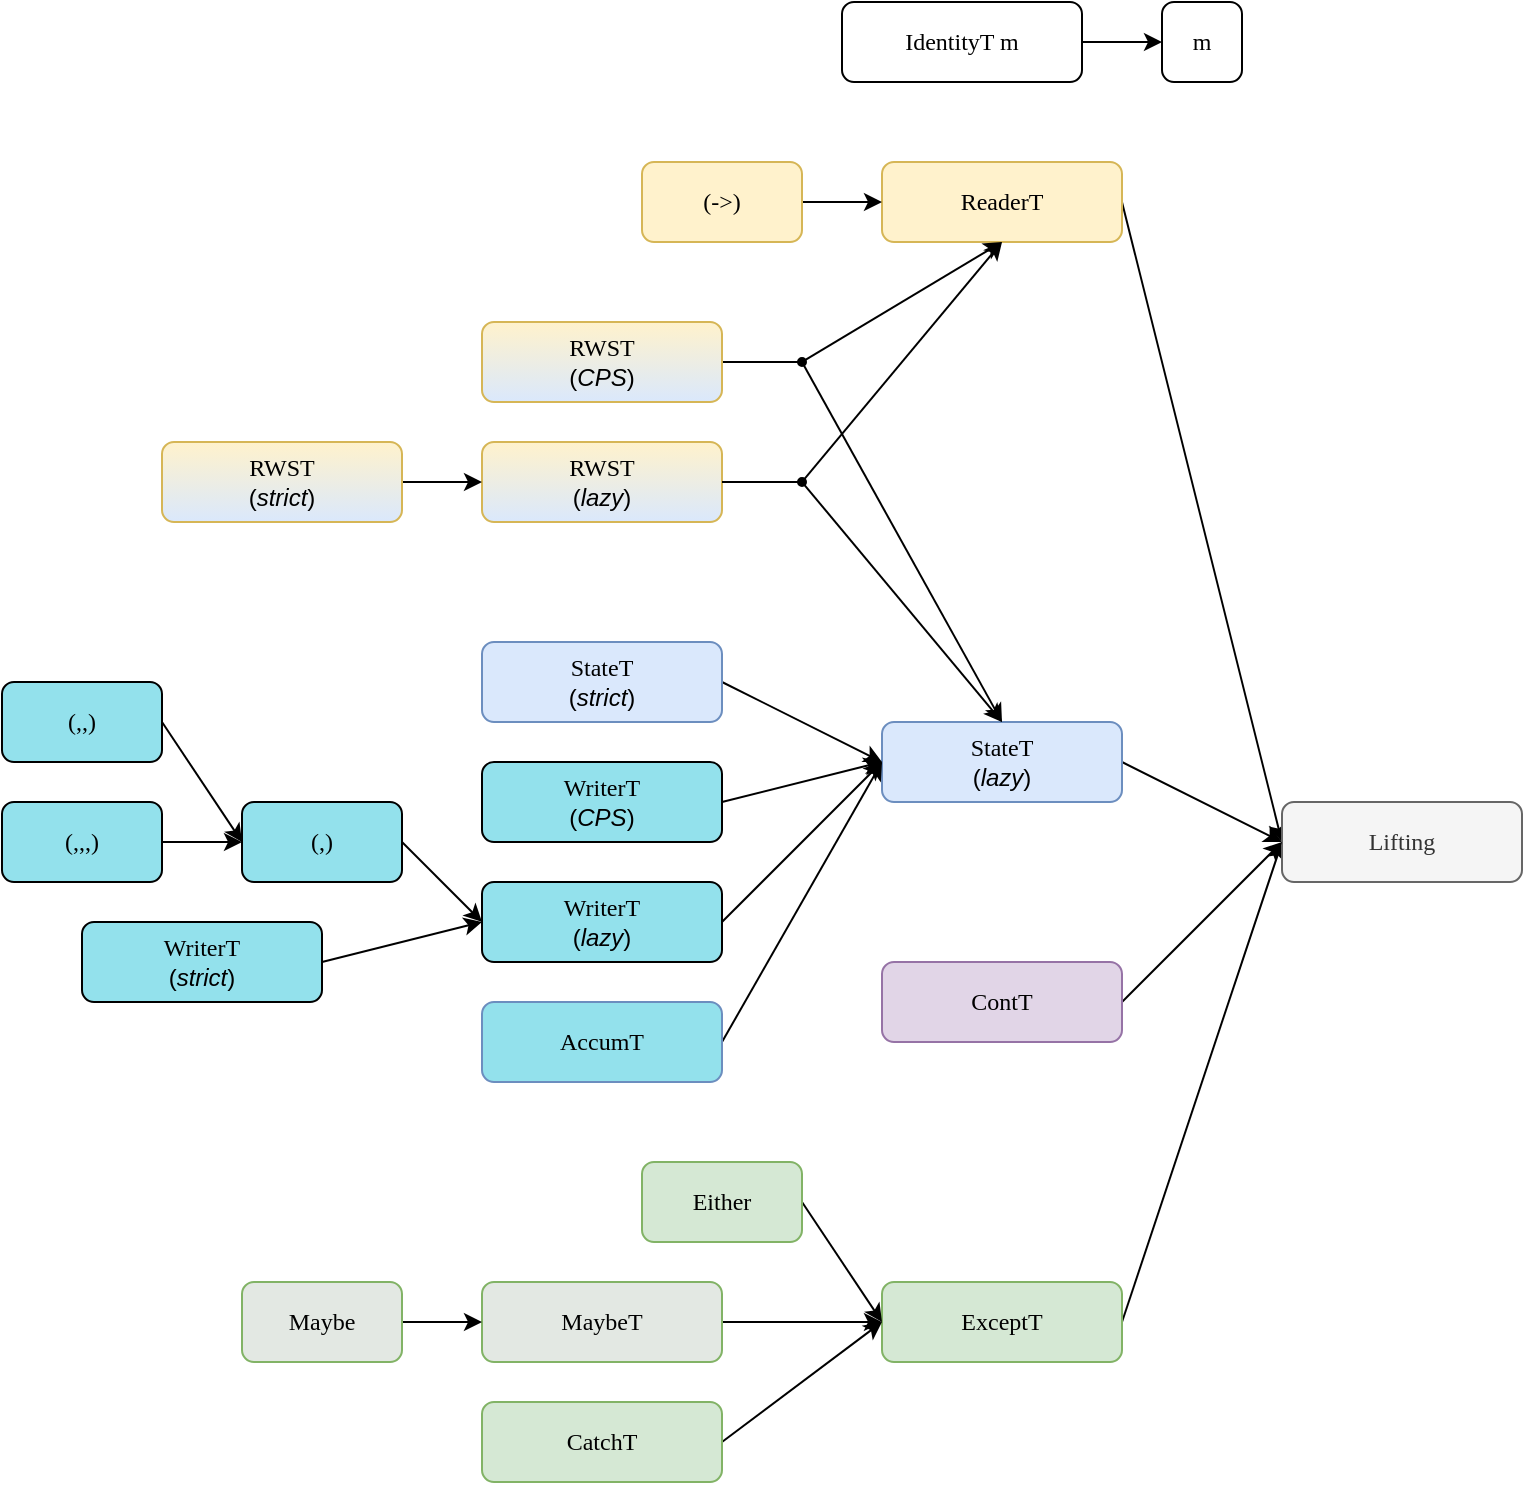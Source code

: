 <mxfile version="18.0.6" type="device"><diagram id="j0j17m18aggjtCRKGKJM" name="Page-1"><mxGraphModel dx="1929" dy="823" grid="1" gridSize="10" guides="1" tooltips="1" connect="1" arrows="1" fold="1" page="1" pageScale="1" pageWidth="827" pageHeight="1169" math="0" shadow="0"><root><mxCell id="0"/><mxCell id="1" parent="0"/><mxCell id="b5_NCObw0vV93vdTDWNI-11" style="rounded=0;orthogonalLoop=1;jettySize=auto;html=1;exitX=1;exitY=0.5;exitDx=0;exitDy=0;entryX=0;entryY=0.5;entryDx=0;entryDy=0;fontFamily=Helvetica;" parent="1" source="b5_NCObw0vV93vdTDWNI-2" target="b5_NCObw0vV93vdTDWNI-10" edge="1"><mxGeometry relative="1" as="geometry"/></mxCell><mxCell id="b5_NCObw0vV93vdTDWNI-2" value="ReaderT" style="rounded=1;whiteSpace=wrap;html=1;fontFamily=Source Code Pro;fontSource=https%3A%2F%2Ffonts.googleapis.com%2Fcss%3Ffamily%3DSource%2BCode%2BPro;fillColor=#fff2cc;strokeColor=#d6b656;" parent="1" vertex="1"><mxGeometry x="320" y="160" width="120" height="40" as="geometry"/></mxCell><mxCell id="b5_NCObw0vV93vdTDWNI-37" style="edgeStyle=none;rounded=0;orthogonalLoop=1;jettySize=auto;html=1;exitX=1;exitY=0.5;exitDx=0;exitDy=0;entryX=0;entryY=0.5;entryDx=0;entryDy=0;fontFamily=Helvetica;" parent="1" source="b5_NCObw0vV93vdTDWNI-3" target="b5_NCObw0vV93vdTDWNI-10" edge="1"><mxGeometry relative="1" as="geometry"/></mxCell><mxCell id="b5_NCObw0vV93vdTDWNI-3" value="ExceptT" style="rounded=1;whiteSpace=wrap;html=1;fontFamily=Source Code Pro;fontSource=https%3A%2F%2Ffonts.googleapis.com%2Fcss%3Ffamily%3DSource%2BCode%2BPro;fillColor=#d5e8d4;strokeColor=#82b366;" parent="1" vertex="1"><mxGeometry x="320" y="720" width="120" height="40" as="geometry"/></mxCell><mxCell id="b5_NCObw0vV93vdTDWNI-14" style="rounded=0;orthogonalLoop=1;jettySize=auto;html=1;exitX=1;exitY=0.5;exitDx=0;exitDy=0;entryX=0;entryY=0.5;entryDx=0;entryDy=0;fontFamily=Helvetica;" parent="1" source="b5_NCObw0vV93vdTDWNI-4" target="b5_NCObw0vV93vdTDWNI-10" edge="1"><mxGeometry relative="1" as="geometry"/></mxCell><mxCell id="b5_NCObw0vV93vdTDWNI-4" value="StateT&lt;br&gt;&lt;font face=&quot;Helvetica&quot;&gt;(&lt;i&gt;lazy&lt;/i&gt;)&lt;/font&gt;" style="rounded=1;whiteSpace=wrap;html=1;fontFamily=Source Code Pro;fontSource=https%3A%2F%2Ffonts.googleapis.com%2Fcss%3Ffamily%3DSource%2BCode%2BPro;fillColor=#dae8fc;strokeColor=#6c8ebf;" parent="1" vertex="1"><mxGeometry x="320" y="440" width="120" height="40" as="geometry"/></mxCell><mxCell id="b5_NCObw0vV93vdTDWNI-15" style="rounded=0;orthogonalLoop=1;jettySize=auto;html=1;exitX=1;exitY=0.5;exitDx=0;exitDy=0;entryX=0;entryY=0.5;entryDx=0;entryDy=0;fontFamily=Helvetica;" parent="1" source="b5_NCObw0vV93vdTDWNI-5" target="b5_NCObw0vV93vdTDWNI-4" edge="1"><mxGeometry relative="1" as="geometry"/></mxCell><mxCell id="b5_NCObw0vV93vdTDWNI-5" value="StateT&lt;br&gt;&lt;font face=&quot;Helvetica&quot;&gt;(&lt;i&gt;strict&lt;/i&gt;)&lt;/font&gt;" style="rounded=1;whiteSpace=wrap;html=1;fontFamily=Source Code Pro;fontSource=https%3A%2F%2Ffonts.googleapis.com%2Fcss%3Ffamily%3DSource%2BCode%2BPro;fillColor=#dae8fc;strokeColor=#6c8ebf;" parent="1" vertex="1"><mxGeometry x="120" y="400" width="120" height="40" as="geometry"/></mxCell><mxCell id="b5_NCObw0vV93vdTDWNI-9" style="rounded=0;orthogonalLoop=1;jettySize=auto;html=1;exitX=1;exitY=0.5;exitDx=0;exitDy=0;entryX=0;entryY=0.5;entryDx=0;entryDy=0;fontFamily=Helvetica;" parent="1" source="b5_NCObw0vV93vdTDWNI-6" target="b5_NCObw0vV93vdTDWNI-7" edge="1"><mxGeometry relative="1" as="geometry"/></mxCell><mxCell id="b5_NCObw0vV93vdTDWNI-6" value="IdentityT m" style="rounded=1;whiteSpace=wrap;html=1;fontFamily=Source Code Pro;fontSource=https%3A%2F%2Ffonts.googleapis.com%2Fcss%3Ffamily%3DSource%2BCode%2BPro;" parent="1" vertex="1"><mxGeometry x="300" y="80" width="120" height="40" as="geometry"/></mxCell><mxCell id="b5_NCObw0vV93vdTDWNI-7" value="m" style="rounded=1;whiteSpace=wrap;html=1;fontFamily=Source Code Pro;fontSource=https%3A%2F%2Ffonts.googleapis.com%2Fcss%3Ffamily%3DSource%2BCode%2BPro;" parent="1" vertex="1"><mxGeometry x="460" y="80" width="40" height="40" as="geometry"/></mxCell><mxCell id="b5_NCObw0vV93vdTDWNI-10" value="Lifting" style="rounded=1;whiteSpace=wrap;html=1;fontFamily=Source Code Pro;fontSource=https%3A%2F%2Ffonts.googleapis.com%2Fcss%3Ffamily%3DSource%2BCode%2BPro;fillColor=#f5f5f5;fontColor=#333333;strokeColor=#666666;" parent="1" vertex="1"><mxGeometry x="520" y="480" width="120" height="40" as="geometry"/></mxCell><mxCell id="b5_NCObw0vV93vdTDWNI-13" style="rounded=0;orthogonalLoop=1;jettySize=auto;html=1;exitX=1;exitY=0.5;exitDx=0;exitDy=0;entryX=0;entryY=0.5;entryDx=0;entryDy=0;fontFamily=Helvetica;" parent="1" source="b5_NCObw0vV93vdTDWNI-12" target="b5_NCObw0vV93vdTDWNI-2" edge="1"><mxGeometry relative="1" as="geometry"/></mxCell><mxCell id="b5_NCObw0vV93vdTDWNI-60" style="edgeStyle=none;rounded=0;orthogonalLoop=1;jettySize=auto;html=1;entryX=0.5;entryY=1;entryDx=0;entryDy=0;fontFamily=Helvetica;" parent="1" source="b5_NCObw0vV93vdTDWNI-57" target="b5_NCObw0vV93vdTDWNI-2" edge="1"><mxGeometry relative="1" as="geometry"><mxPoint x="200" y="130" as="sourcePoint"/></mxGeometry></mxCell><mxCell id="b5_NCObw0vV93vdTDWNI-12" value="(-&amp;gt;)" style="rounded=1;whiteSpace=wrap;html=1;fontFamily=Source Code Pro;fontSource=https%3A%2F%2Ffonts.googleapis.com%2Fcss%3Ffamily%3DSource%2BCode%2BPro;fillColor=#fff2cc;strokeColor=#d6b656;" parent="1" vertex="1"><mxGeometry x="200" y="160" width="80" height="40" as="geometry"/></mxCell><mxCell id="b5_NCObw0vV93vdTDWNI-17" style="rounded=0;orthogonalLoop=1;jettySize=auto;html=1;exitX=1;exitY=0.5;exitDx=0;exitDy=0;entryX=0;entryY=0.5;entryDx=0;entryDy=0;fontFamily=Helvetica;" parent="1" source="b5_NCObw0vV93vdTDWNI-16" target="b5_NCObw0vV93vdTDWNI-4" edge="1"><mxGeometry relative="1" as="geometry"/></mxCell><mxCell id="b5_NCObw0vV93vdTDWNI-16" value="WriterT&lt;br&gt;&lt;font face=&quot;Helvetica&quot;&gt;(&lt;i&gt;CPS&lt;/i&gt;)&lt;/font&gt;" style="rounded=1;whiteSpace=wrap;html=1;fontFamily=Source Code Pro;fontSource=https%3A%2F%2Ffonts.googleapis.com%2Fcss%3Ffamily%3DSource%2BCode%2BPro;fillColor=#93E1EC;" parent="1" vertex="1"><mxGeometry x="120" y="460" width="120" height="40" as="geometry"/></mxCell><mxCell id="b5_NCObw0vV93vdTDWNI-20" style="rounded=0;orthogonalLoop=1;jettySize=auto;html=1;exitX=1;exitY=0.5;exitDx=0;exitDy=0;entryX=0;entryY=0.5;entryDx=0;entryDy=0;fontFamily=Helvetica;" parent="1" source="b5_NCObw0vV93vdTDWNI-19" target="b5_NCObw0vV93vdTDWNI-4" edge="1"><mxGeometry relative="1" as="geometry"/></mxCell><mxCell id="b5_NCObw0vV93vdTDWNI-19" value="AccumT" style="rounded=1;whiteSpace=wrap;html=1;fontFamily=Source Code Pro;fontSource=https%3A%2F%2Ffonts.googleapis.com%2Fcss%3Ffamily%3DSource%2BCode%2BPro;fillColor=#93E1EC;strokeColor=#6c8ebf;" parent="1" vertex="1"><mxGeometry x="120" y="580" width="120" height="40" as="geometry"/></mxCell><mxCell id="b5_NCObw0vV93vdTDWNI-59" style="edgeStyle=none;rounded=0;orthogonalLoop=1;jettySize=auto;html=1;exitX=1;exitY=0.5;exitDx=0;exitDy=0;fontFamily=Helvetica;endArrow=none;endFill=0;" parent="1" source="b5_NCObw0vV93vdTDWNI-22" target="b5_NCObw0vV93vdTDWNI-57" edge="1"><mxGeometry relative="1" as="geometry"/></mxCell><mxCell id="b5_NCObw0vV93vdTDWNI-22" value="RWST&lt;br&gt;&lt;font face=&quot;Helvetica&quot;&gt;(&lt;i&gt;CPS&lt;/i&gt;)&lt;/font&gt;" style="rounded=1;whiteSpace=wrap;html=1;fontFamily=Source Code Pro;fontSource=https%3A%2F%2Ffonts.googleapis.com%2Fcss%3Ffamily%3DSource%2BCode%2BPro;fillColor=#fff2cc;strokeColor=#d6b656;gradientColor=#DAE8FC;" parent="1" vertex="1"><mxGeometry x="120" y="240" width="120" height="40" as="geometry"/></mxCell><mxCell id="b5_NCObw0vV93vdTDWNI-23" value="RWST&lt;br&gt;&lt;font face=&quot;Helvetica&quot;&gt;(&lt;i&gt;lazy&lt;/i&gt;)&lt;/font&gt;" style="rounded=1;whiteSpace=wrap;html=1;fontFamily=Source Code Pro;fontSource=https%3A%2F%2Ffonts.googleapis.com%2Fcss%3Ffamily%3DSource%2BCode%2BPro;fillColor=#fff2cc;strokeColor=#d6b656;gradientColor=#DAE8FC;" parent="1" vertex="1"><mxGeometry x="120" y="300" width="120" height="40" as="geometry"/></mxCell><mxCell id="b5_NCObw0vV93vdTDWNI-74" style="edgeStyle=none;rounded=0;orthogonalLoop=1;jettySize=auto;html=1;exitX=1;exitY=0.5;exitDx=0;exitDy=0;entryX=0;entryY=0.5;entryDx=0;entryDy=0;fontFamily=Helvetica;endArrow=classic;endFill=1;" parent="1" source="b5_NCObw0vV93vdTDWNI-25" target="b5_NCObw0vV93vdTDWNI-23" edge="1"><mxGeometry relative="1" as="geometry"/></mxCell><mxCell id="b5_NCObw0vV93vdTDWNI-25" value="RWST&lt;br&gt;&lt;font face=&quot;Helvetica&quot;&gt;(&lt;i&gt;strict&lt;/i&gt;)&lt;/font&gt;" style="rounded=1;whiteSpace=wrap;html=1;fontFamily=Source Code Pro;fontSource=https%3A%2F%2Ffonts.googleapis.com%2Fcss%3Ffamily%3DSource%2BCode%2BPro;fillColor=#fff2cc;strokeColor=#d6b656;gradientColor=#DAE8FC;" parent="1" vertex="1"><mxGeometry x="-40" y="300" width="120" height="40" as="geometry"/></mxCell><mxCell id="b5_NCObw0vV93vdTDWNI-27" style="edgeStyle=none;rounded=0;orthogonalLoop=1;jettySize=auto;html=1;exitX=1;exitY=0.5;exitDx=0;exitDy=0;entryX=0;entryY=0.5;entryDx=0;entryDy=0;fontFamily=Helvetica;" parent="1" source="b5_NCObw0vV93vdTDWNI-26" target="b5_NCObw0vV93vdTDWNI-4" edge="1"><mxGeometry relative="1" as="geometry"/></mxCell><mxCell id="b5_NCObw0vV93vdTDWNI-26" value="WriterT&lt;br&gt;&lt;font face=&quot;Helvetica&quot;&gt;(&lt;i&gt;lazy&lt;/i&gt;)&lt;/font&gt;" style="rounded=1;whiteSpace=wrap;html=1;fontFamily=Source Code Pro;fontSource=https%3A%2F%2Ffonts.googleapis.com%2Fcss%3Ffamily%3DSource%2BCode%2BPro;fillColor=#93E1EC;" parent="1" vertex="1"><mxGeometry x="120" y="520" width="120" height="40" as="geometry"/></mxCell><mxCell id="b5_NCObw0vV93vdTDWNI-29" style="edgeStyle=none;rounded=0;orthogonalLoop=1;jettySize=auto;html=1;exitX=1;exitY=0.5;exitDx=0;exitDy=0;entryX=0;entryY=0.5;entryDx=0;entryDy=0;fontFamily=Helvetica;" parent="1" source="b5_NCObw0vV93vdTDWNI-28" target="b5_NCObw0vV93vdTDWNI-26" edge="1"><mxGeometry relative="1" as="geometry"/></mxCell><mxCell id="b5_NCObw0vV93vdTDWNI-28" value="WriterT&lt;br&gt;&lt;font face=&quot;Helvetica&quot;&gt;(&lt;i&gt;strict&lt;/i&gt;)&lt;/font&gt;" style="rounded=1;whiteSpace=wrap;html=1;fontFamily=Source Code Pro;fontSource=https%3A%2F%2Ffonts.googleapis.com%2Fcss%3Ffamily%3DSource%2BCode%2BPro;fillColor=#93E1EC;" parent="1" vertex="1"><mxGeometry x="-80" y="540" width="120" height="40" as="geometry"/></mxCell><mxCell id="b5_NCObw0vV93vdTDWNI-36" style="edgeStyle=none;rounded=0;orthogonalLoop=1;jettySize=auto;html=1;exitX=1;exitY=0.5;exitDx=0;exitDy=0;entryX=0;entryY=0.5;entryDx=0;entryDy=0;fontFamily=Helvetica;" parent="1" source="b5_NCObw0vV93vdTDWNI-30" target="b5_NCObw0vV93vdTDWNI-26" edge="1"><mxGeometry relative="1" as="geometry"/></mxCell><mxCell id="b5_NCObw0vV93vdTDWNI-30" value="(,)" style="rounded=1;whiteSpace=wrap;html=1;fontFamily=Source Code Pro;fontSource=https%3A%2F%2Ffonts.googleapis.com%2Fcss%3Ffamily%3DSource%2BCode%2BPro;fillColor=#93E1EC;" parent="1" vertex="1"><mxGeometry y="480" width="80" height="40" as="geometry"/></mxCell><mxCell id="b5_NCObw0vV93vdTDWNI-33" style="edgeStyle=none;rounded=0;orthogonalLoop=1;jettySize=auto;html=1;exitX=1;exitY=0.5;exitDx=0;exitDy=0;entryX=0;entryY=0.5;entryDx=0;entryDy=0;fontFamily=Helvetica;" parent="1" source="b5_NCObw0vV93vdTDWNI-31" target="b5_NCObw0vV93vdTDWNI-30" edge="1"><mxGeometry relative="1" as="geometry"/></mxCell><mxCell id="b5_NCObw0vV93vdTDWNI-31" value="(,,)" style="rounded=1;whiteSpace=wrap;html=1;fontFamily=Source Code Pro;fontSource=https%3A%2F%2Ffonts.googleapis.com%2Fcss%3Ffamily%3DSource%2BCode%2BPro;fillColor=#93E1EC;" parent="1" vertex="1"><mxGeometry x="-120" y="420" width="80" height="40" as="geometry"/></mxCell><mxCell id="b5_NCObw0vV93vdTDWNI-35" style="edgeStyle=none;rounded=0;orthogonalLoop=1;jettySize=auto;html=1;exitX=1;exitY=0.5;exitDx=0;exitDy=0;entryX=0;entryY=0.5;entryDx=0;entryDy=0;fontFamily=Helvetica;" parent="1" source="b5_NCObw0vV93vdTDWNI-32" target="b5_NCObw0vV93vdTDWNI-30" edge="1"><mxGeometry relative="1" as="geometry"/></mxCell><mxCell id="b5_NCObw0vV93vdTDWNI-32" value="(,,,)" style="rounded=1;whiteSpace=wrap;html=1;fontFamily=Source Code Pro;fontSource=https%3A%2F%2Ffonts.googleapis.com%2Fcss%3Ffamily%3DSource%2BCode%2BPro;fillColor=#93E1EC;" parent="1" vertex="1"><mxGeometry x="-120" y="480" width="80" height="40" as="geometry"/></mxCell><mxCell id="b5_NCObw0vV93vdTDWNI-39" style="edgeStyle=none;rounded=0;orthogonalLoop=1;jettySize=auto;html=1;exitX=1;exitY=0.5;exitDx=0;exitDy=0;entryX=0;entryY=0.5;entryDx=0;entryDy=0;fontFamily=Helvetica;" parent="1" source="b5_NCObw0vV93vdTDWNI-38" target="b5_NCObw0vV93vdTDWNI-3" edge="1"><mxGeometry relative="1" as="geometry"/></mxCell><mxCell id="b5_NCObw0vV93vdTDWNI-38" value="Either" style="rounded=1;whiteSpace=wrap;html=1;fontFamily=Source Code Pro;fontSource=https%3A%2F%2Ffonts.googleapis.com%2Fcss%3Ffamily%3DSource%2BCode%2BPro;fillColor=#d5e8d4;strokeColor=#82b366;" parent="1" vertex="1"><mxGeometry x="200" y="660" width="80" height="40" as="geometry"/></mxCell><mxCell id="b5_NCObw0vV93vdTDWNI-41" style="edgeStyle=none;rounded=0;orthogonalLoop=1;jettySize=auto;html=1;exitX=1;exitY=0.5;exitDx=0;exitDy=0;entryX=0;entryY=0.5;entryDx=0;entryDy=0;fontFamily=Helvetica;" parent="1" source="b5_NCObw0vV93vdTDWNI-40" target="b5_NCObw0vV93vdTDWNI-3" edge="1"><mxGeometry relative="1" as="geometry"/></mxCell><mxCell id="b5_NCObw0vV93vdTDWNI-40" value="MaybeT" style="rounded=1;whiteSpace=wrap;html=1;fontFamily=Source Code Pro;fontSource=https%3A%2F%2Ffonts.googleapis.com%2Fcss%3Ffamily%3DSource%2BCode%2BPro;fillColor=#E3E8E3;strokeColor=#82b366;" parent="1" vertex="1"><mxGeometry x="120" y="720" width="120" height="40" as="geometry"/></mxCell><mxCell id="b5_NCObw0vV93vdTDWNI-43" style="edgeStyle=none;rounded=0;orthogonalLoop=1;jettySize=auto;html=1;exitX=1;exitY=0.5;exitDx=0;exitDy=0;entryX=0;entryY=0.5;entryDx=0;entryDy=0;fontFamily=Helvetica;" parent="1" source="b5_NCObw0vV93vdTDWNI-42" target="b5_NCObw0vV93vdTDWNI-40" edge="1"><mxGeometry relative="1" as="geometry"/></mxCell><mxCell id="b5_NCObw0vV93vdTDWNI-42" value="Maybe" style="rounded=1;whiteSpace=wrap;html=1;fontFamily=Source Code Pro;fontSource=https%3A%2F%2Ffonts.googleapis.com%2Fcss%3Ffamily%3DSource%2BCode%2BPro;fillColor=#E3E8E3;strokeColor=#82b366;" parent="1" vertex="1"><mxGeometry y="720" width="80" height="40" as="geometry"/></mxCell><mxCell id="b5_NCObw0vV93vdTDWNI-45" style="edgeStyle=none;rounded=0;orthogonalLoop=1;jettySize=auto;html=1;exitX=1;exitY=0.5;exitDx=0;exitDy=0;entryX=0;entryY=0.5;entryDx=0;entryDy=0;fontFamily=Helvetica;" parent="1" source="b5_NCObw0vV93vdTDWNI-44" target="b5_NCObw0vV93vdTDWNI-3" edge="1"><mxGeometry relative="1" as="geometry"/></mxCell><mxCell id="b5_NCObw0vV93vdTDWNI-44" value="CatchT" style="rounded=1;whiteSpace=wrap;html=1;fontFamily=Source Code Pro;fontSource=https%3A%2F%2Ffonts.googleapis.com%2Fcss%3Ffamily%3DSource%2BCode%2BPro;fillColor=#d5e8d4;strokeColor=#82b366;" parent="1" vertex="1"><mxGeometry x="120" y="780" width="120" height="40" as="geometry"/></mxCell><mxCell id="b5_NCObw0vV93vdTDWNI-47" style="edgeStyle=none;rounded=0;orthogonalLoop=1;jettySize=auto;html=1;exitX=1;exitY=0.5;exitDx=0;exitDy=0;entryX=0;entryY=0.5;entryDx=0;entryDy=0;fontFamily=Helvetica;" parent="1" source="b5_NCObw0vV93vdTDWNI-46" target="b5_NCObw0vV93vdTDWNI-10" edge="1"><mxGeometry relative="1" as="geometry"/></mxCell><mxCell id="b5_NCObw0vV93vdTDWNI-46" value="ContT" style="rounded=1;whiteSpace=wrap;html=1;fontFamily=Source Code Pro;fontSource=https%3A%2F%2Ffonts.googleapis.com%2Fcss%3Ffamily%3DSource%2BCode%2BPro;fillColor=#e1d5e7;strokeColor=#9673a6;" parent="1" vertex="1"><mxGeometry x="320" y="560" width="120" height="40" as="geometry"/></mxCell><mxCell id="b5_NCObw0vV93vdTDWNI-61" style="edgeStyle=none;rounded=0;orthogonalLoop=1;jettySize=auto;html=1;entryX=0.5;entryY=0;entryDx=0;entryDy=0;fontFamily=Helvetica;" parent="1" source="b5_NCObw0vV93vdTDWNI-57" target="b5_NCObw0vV93vdTDWNI-4" edge="1"><mxGeometry relative="1" as="geometry"><mxPoint x="190" y="190" as="sourcePoint"/></mxGeometry></mxCell><mxCell id="b5_NCObw0vV93vdTDWNI-57" value="" style="ellipse;whiteSpace=wrap;html=1;aspect=fixed;fontFamily=Helvetica;fillColor=#000000;" parent="1" vertex="1"><mxGeometry x="278" y="258" width="4" height="4" as="geometry"/></mxCell><mxCell id="b5_NCObw0vV93vdTDWNI-66" style="edgeStyle=none;rounded=0;orthogonalLoop=1;jettySize=auto;html=1;entryX=0.5;entryY=1;entryDx=0;entryDy=0;fontFamily=Helvetica;" parent="1" source="b5_NCObw0vV93vdTDWNI-69" target="b5_NCObw0vV93vdTDWNI-2" edge="1"><mxGeometry relative="1" as="geometry"><mxPoint x="200" y="210" as="sourcePoint"/><mxPoint x="340" y="180" as="targetPoint"/></mxGeometry></mxCell><mxCell id="b5_NCObw0vV93vdTDWNI-67" style="edgeStyle=none;rounded=0;orthogonalLoop=1;jettySize=auto;html=1;fontFamily=Helvetica;endArrow=none;endFill=0;exitX=1;exitY=0.5;exitDx=0;exitDy=0;" parent="1" source="b5_NCObw0vV93vdTDWNI-23" target="b5_NCObw0vV93vdTDWNI-69" edge="1"><mxGeometry relative="1" as="geometry"><mxPoint x="250" y="310" as="sourcePoint"/></mxGeometry></mxCell><mxCell id="b5_NCObw0vV93vdTDWNI-68" style="edgeStyle=none;rounded=0;orthogonalLoop=1;jettySize=auto;html=1;entryX=0.5;entryY=0;entryDx=0;entryDy=0;fontFamily=Helvetica;" parent="1" source="b5_NCObw0vV93vdTDWNI-69" target="b5_NCObw0vV93vdTDWNI-4" edge="1"><mxGeometry relative="1" as="geometry"><mxPoint x="190" y="270" as="sourcePoint"/><mxPoint x="380" y="520" as="targetPoint"/></mxGeometry></mxCell><mxCell id="b5_NCObw0vV93vdTDWNI-69" value="" style="ellipse;whiteSpace=wrap;html=1;aspect=fixed;fontFamily=Helvetica;fillColor=#000000;" parent="1" vertex="1"><mxGeometry x="278" y="318" width="4" height="4" as="geometry"/></mxCell></root></mxGraphModel></diagram></mxfile>